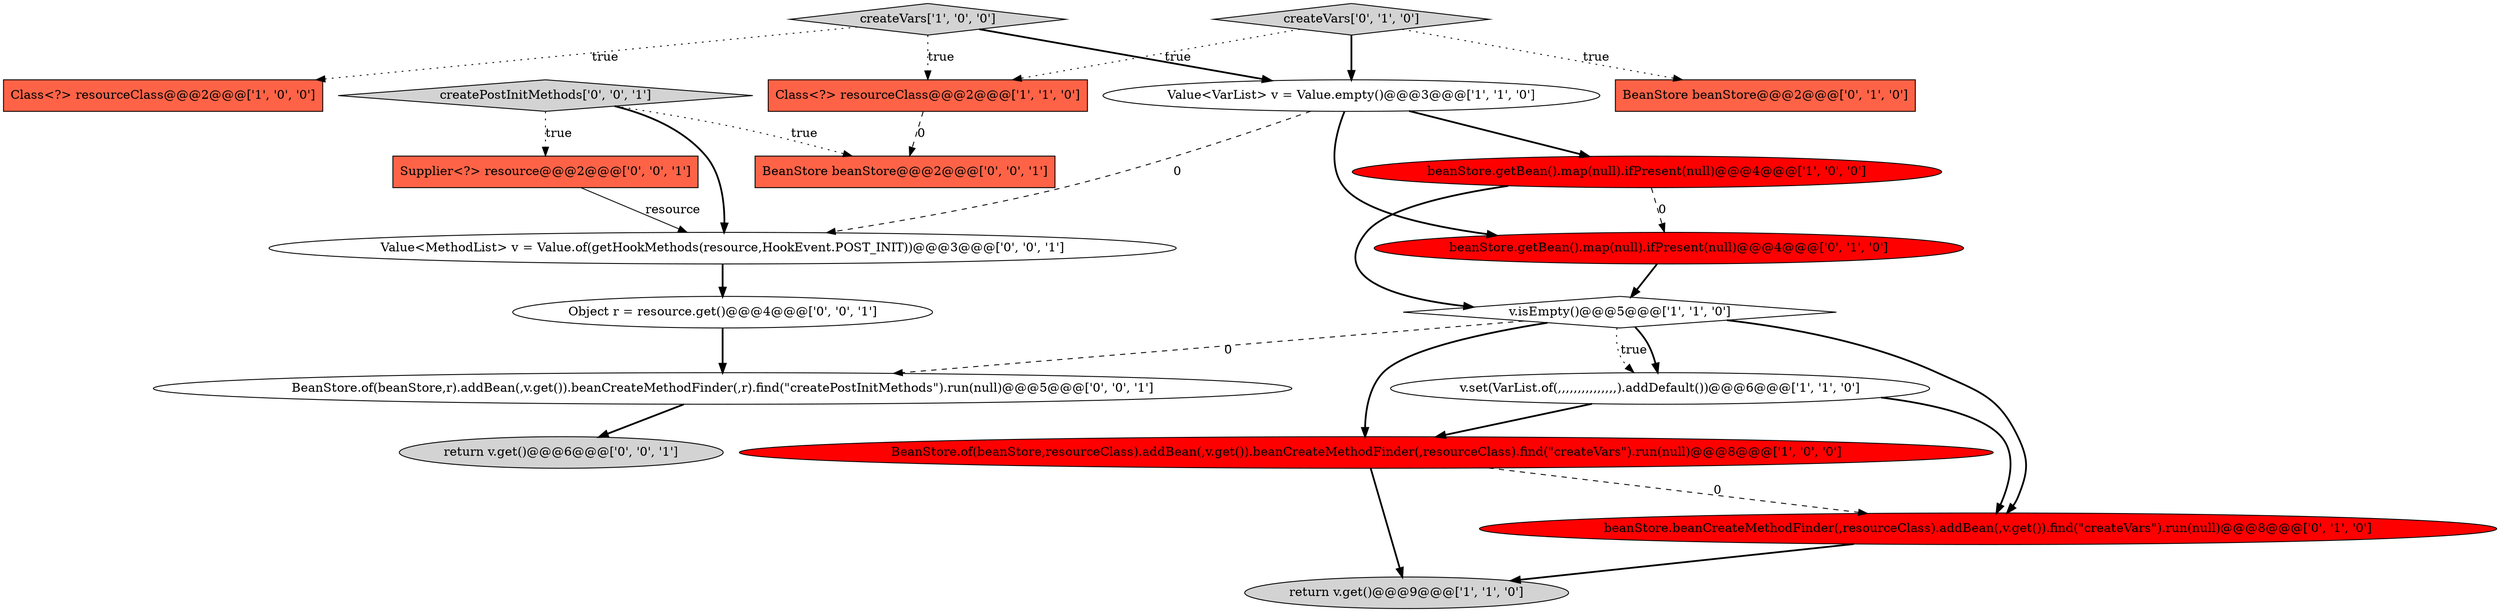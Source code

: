 digraph {
19 [style = filled, label = "BeanStore.of(beanStore,r).addBean(,v.get()).beanCreateMethodFinder(,r).find(\"createPostInitMethods\").run(null)@@@5@@@['0', '0', '1']", fillcolor = white, shape = ellipse image = "AAA0AAABBB3BBB"];
2 [style = filled, label = "v.set(VarList.of(,,,,,,,,,,,,,,,).addDefault())@@@6@@@['1', '1', '0']", fillcolor = white, shape = ellipse image = "AAA0AAABBB1BBB"];
13 [style = filled, label = "Supplier<?> resource@@@2@@@['0', '0', '1']", fillcolor = tomato, shape = box image = "AAA0AAABBB3BBB"];
15 [style = filled, label = "BeanStore beanStore@@@2@@@['0', '0', '1']", fillcolor = tomato, shape = box image = "AAA0AAABBB3BBB"];
3 [style = filled, label = "BeanStore.of(beanStore,resourceClass).addBean(,v.get()).beanCreateMethodFinder(,resourceClass).find(\"createVars\").run(null)@@@8@@@['1', '0', '0']", fillcolor = red, shape = ellipse image = "AAA1AAABBB1BBB"];
0 [style = filled, label = "Value<VarList> v = Value.empty()@@@3@@@['1', '1', '0']", fillcolor = white, shape = ellipse image = "AAA0AAABBB1BBB"];
4 [style = filled, label = "createVars['1', '0', '0']", fillcolor = lightgray, shape = diamond image = "AAA0AAABBB1BBB"];
10 [style = filled, label = "beanStore.beanCreateMethodFinder(,resourceClass).addBean(,v.get()).find(\"createVars\").run(null)@@@8@@@['0', '1', '0']", fillcolor = red, shape = ellipse image = "AAA1AAABBB2BBB"];
14 [style = filled, label = "createPostInitMethods['0', '0', '1']", fillcolor = lightgray, shape = diamond image = "AAA0AAABBB3BBB"];
5 [style = filled, label = "beanStore.getBean().map(null).ifPresent(null)@@@4@@@['1', '0', '0']", fillcolor = red, shape = ellipse image = "AAA1AAABBB1BBB"];
6 [style = filled, label = "return v.get()@@@9@@@['1', '1', '0']", fillcolor = lightgray, shape = ellipse image = "AAA0AAABBB1BBB"];
8 [style = filled, label = "v.isEmpty()@@@5@@@['1', '1', '0']", fillcolor = white, shape = diamond image = "AAA0AAABBB1BBB"];
17 [style = filled, label = "Value<MethodList> v = Value.of(getHookMethods(resource,HookEvent.POST_INIT))@@@3@@@['0', '0', '1']", fillcolor = white, shape = ellipse image = "AAA0AAABBB3BBB"];
16 [style = filled, label = "return v.get()@@@6@@@['0', '0', '1']", fillcolor = lightgray, shape = ellipse image = "AAA0AAABBB3BBB"];
7 [style = filled, label = "Class<?> resourceClass@@@2@@@['1', '1', '0']", fillcolor = tomato, shape = box image = "AAA0AAABBB1BBB"];
18 [style = filled, label = "Object r = resource.get()@@@4@@@['0', '0', '1']", fillcolor = white, shape = ellipse image = "AAA0AAABBB3BBB"];
9 [style = filled, label = "beanStore.getBean().map(null).ifPresent(null)@@@4@@@['0', '1', '0']", fillcolor = red, shape = ellipse image = "AAA1AAABBB2BBB"];
11 [style = filled, label = "BeanStore beanStore@@@2@@@['0', '1', '0']", fillcolor = tomato, shape = box image = "AAA0AAABBB2BBB"];
1 [style = filled, label = "Class<?> resourceClass@@@2@@@['1', '0', '0']", fillcolor = tomato, shape = box image = "AAA0AAABBB1BBB"];
12 [style = filled, label = "createVars['0', '1', '0']", fillcolor = lightgray, shape = diamond image = "AAA0AAABBB2BBB"];
8->19 [style = dashed, label="0"];
5->8 [style = bold, label=""];
8->10 [style = bold, label=""];
0->9 [style = bold, label=""];
4->1 [style = dotted, label="true"];
8->2 [style = dotted, label="true"];
2->3 [style = bold, label=""];
8->3 [style = bold, label=""];
18->19 [style = bold, label=""];
4->7 [style = dotted, label="true"];
3->6 [style = bold, label=""];
14->17 [style = bold, label=""];
5->9 [style = dashed, label="0"];
9->8 [style = bold, label=""];
2->10 [style = bold, label=""];
12->0 [style = bold, label=""];
0->17 [style = dashed, label="0"];
10->6 [style = bold, label=""];
14->13 [style = dotted, label="true"];
4->0 [style = bold, label=""];
19->16 [style = bold, label=""];
12->11 [style = dotted, label="true"];
14->15 [style = dotted, label="true"];
13->17 [style = solid, label="resource"];
8->2 [style = bold, label=""];
7->15 [style = dashed, label="0"];
3->10 [style = dashed, label="0"];
12->7 [style = dotted, label="true"];
17->18 [style = bold, label=""];
0->5 [style = bold, label=""];
}
